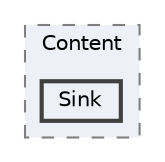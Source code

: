 digraph "SkyWayUnitySDK/Assets/SkyWay/Scripts/Core/Content/Sink"
{
 // LATEX_PDF_SIZE
  bgcolor="transparent";
  edge [fontname=Helvetica,fontsize=10,labelfontname=Helvetica,labelfontsize=10];
  node [fontname=Helvetica,fontsize=10,shape=box,height=0.2,width=0.4];
  compound=true
  subgraph clusterdir_cd7dc5a2d8ae606d24663b6ce9340f01 {
    graph [ bgcolor="#edf0f7", pencolor="grey50", label="Content", fontname=Helvetica,fontsize=10 style="filled,dashed", URL="dir_cd7dc5a2d8ae606d24663b6ce9340f01.html",tooltip=""]
  dir_8b940ac668a0cdcebe4eb49c3b2a59a6 [label="Sink", fillcolor="#edf0f7", color="grey25", style="filled,bold", URL="dir_8b940ac668a0cdcebe4eb49c3b2a59a6.html",tooltip=""];
  }
}
